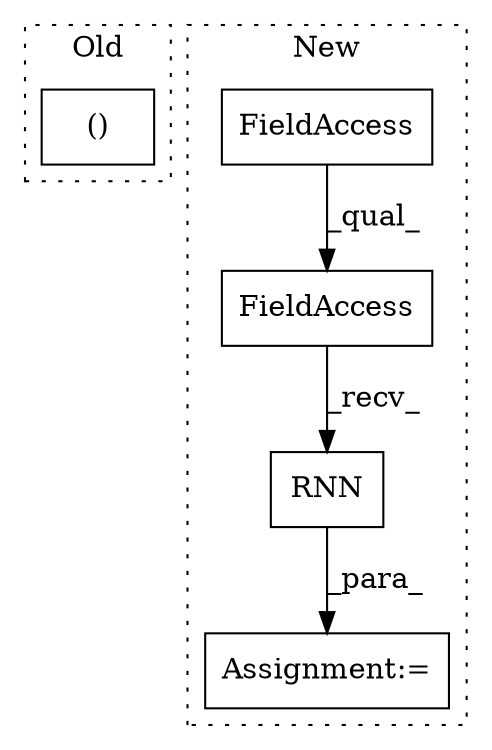 digraph G {
subgraph cluster0 {
1 [label="()" a="106" s="2291" l="84" shape="box"];
label = "Old";
style="dotted";
}
subgraph cluster1 {
2 [label="RNN" a="32" s="1461,1479" l="4,1" shape="box"];
3 [label="FieldAccess" a="22" s="1437" l="23" shape="box"];
4 [label="FieldAccess" a="22" s="1437" l="16" shape="box"];
5 [label="Assignment:=" a="7" s="1436" l="1" shape="box"];
label = "New";
style="dotted";
}
2 -> 5 [label="_para_"];
3 -> 2 [label="_recv_"];
4 -> 3 [label="_qual_"];
}